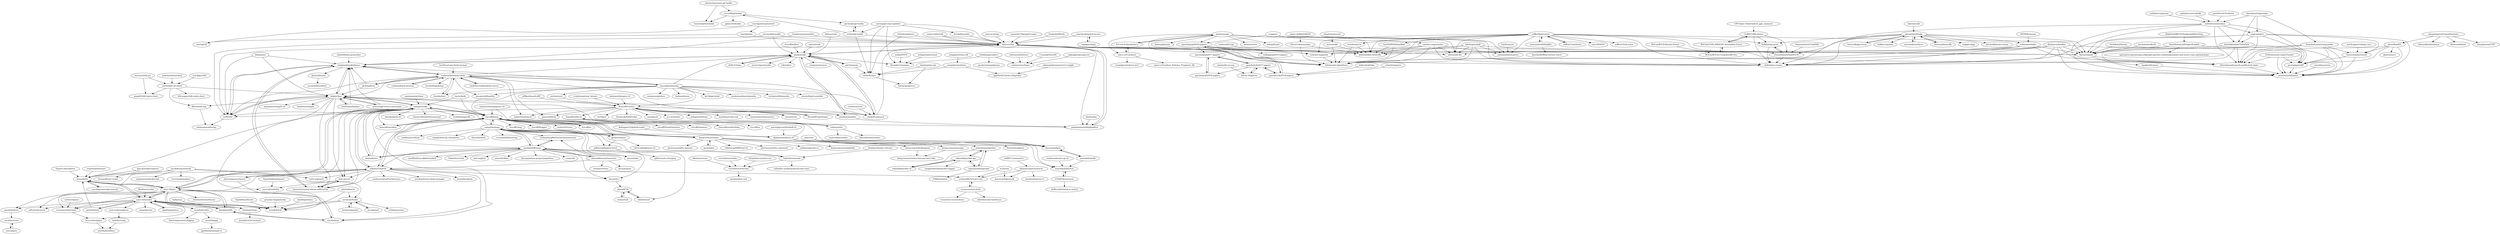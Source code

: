 digraph G {
"aitemr/awesome-git-hooks" -> "rycus86/githooks" ["e"=1]
"aitemr/awesome-git-hooks" -> "Autohook/Autohook" ["e"=1]
"sharkdp/diskus" -> "sstadick/hck" ["e"=1]
"supercrabtree/k" -> "dborzov/lsp" ["e"=1]
"supercrabtree/k" -> "paoloantinori/hhighlighter" ["e"=1]
"isacikgoz/tldr" -> "raylee/tldr-sh-client" ["e"=1]
"wallix/PEPS" -> "StreakyCobra/gws" ["e"=1]
"will8211/unimatrix" -> "akinomyoga/cxxmatrix" ["e"=1]
"uber/aresdb" -> "antonmks/Alenka" ["e"=1]
"lotabout/rargs" -> "JosephLai241/nomad"
"posva/catimg" -> "dborzov/lsp" ["e"=1]
"fcambus/ansiweather" -> "dborzov/lsp" ["e"=1]
"fcambus/ansiweather" -> "sebglazebrook/aliases" ["e"=1]
"ttscoff/nv" -> "ttscoff/doing" ["e"=1]
"earwig/git-repo-updater" -> "ku1ik/bitpocket" ["e"=1]
"earwig/git-repo-updater" -> "tubbo/homer"
"earwig/git-repo-updater" -> "StreakyCobra/gws"
"earwig/git-repo-updater" -> "dborzov/lsp"
"earwig/git-repo-updater" -> "icefox/git-hooks"
"GothenburgBitFactory/timewarrior" -> "jazzband/Watson" ["e"=1]
"samg/timetrap" -> "getmoro/moro"
"samg/timetrap" -> "ttscoff/doing"
"samg/timetrap" -> "jazzband/Watson"
"samg/timetrap" -> "samg/timetrap_formatters"
"samg/timetrap" -> "keepcosmos/terjira"
"samg/timetrap" -> "GothenburgBitFactory/timewarrior" ["e"=1]
"samg/timetrap" -> "larose/utt"
"samg/timetrap" -> "thisredone/rb" ["e"=1]
"samg/timetrap" -> "simeg/eureka"
"samg/timetrap" -> "djadmin/medium-cli"
"samg/timetrap" -> "overshard/timestrap" ["e"=1]
"samg/timetrap" -> "trailblazer/reform" ["e"=1]
"samg/timetrap" -> "jarun/buku" ["e"=1]
"samg/timetrap" -> "adeel/timed"
"samg/timetrap" -> "gillstrom/battery-level"
"basherpm/basher" -> "kdabir/has" ["e"=1]
"basherpm/basher" -> "sebglazebrook/aliases" ["e"=1]
"jacobdeichert/mask" -> "brocode/fw"
"jacobdeichert/mask" -> "sagiegurari/duckscript" ["e"=1]
"jacobdeichert/mask" -> "tversteeg/emplace"
"jacobdeichert/mask" -> "ouch-org/ouch" ["e"=1]
"jacobdeichert/mask" -> "ezrosent/frawk"
"jacobdeichert/mask" -> "pier-cli/pier"
"kdabir/has" -> "xtyrrell/undollar"
"kdabir/has" -> "sebglazebrook/aliases"
"kdabir/has" -> "LuRsT/hr"
"kdabir/has" -> "shyiko/commacd"
"kdabir/has" -> "dim-an/cod"
"kdabir/has" -> "mrjohannchang/fz.sh" ["e"=1]
"kdabir/has" -> "tanrax/terminal-AdvancedNewFile"
"kdabir/has" -> "simeg/eureka"
"kdabir/has" -> "paoloantinori/hhighlighter"
"kdabir/has" -> "basherpm/basher" ["e"=1]
"kdabir/has" -> "Miserlou/Loop"
"kdabir/has" -> "unixorn/git-extra-commands" ["e"=1]
"kdabir/has" -> "benlinton/slugify" ["e"=1]
"benhoyt/goawk" -> "ezrosent/frawk" ["e"=1]
"oppiliappan/eva" -> "yaa110/nomino" ["e"=1]
"ecumene/rust-sloth" -> "cowboy8625/rusty-rain"
"ecumene/rust-sloth" -> "athre0z/color-backtrace" ["e"=1]
"ecumene/rust-sloth" -> "crossterm-rs/crossterm" ["e"=1]
"ardagnir/pterosaur" -> "StreakyCobra/gws" ["e"=1]
"curusarn/resh" -> "shyiko/commacd" ["e"=1]
"twolfson/sexy-bash-prompt" -> "rcaloras/bashhub-client" ["e"=1]
"heterodb/pg-strom" -> "antonmks/Alenka" ["e"=1]
"emre/storm" -> "Russell91/sshrc" ["e"=1]
"ezrosent/frawk" -> "ms-jpq/sad" ["e"=1]
"ezrosent/frawk" -> "sstadick/hck"
"ezrosent/frawk" -> "benhoyt/goawk" ["e"=1]
"ezrosent/frawk" -> "vrtbl/passerine" ["e"=1]
"ezrosent/frawk" -> "lotabout/rargs"
"dvorka/hstr" -> "rcaloras/bashhub-client" ["e"=1]
"paoloantinori/hhighlighter" -> "dborzov/lsp"
"discus-lang/iron" -> "gasche/icfp2017-papers"
"gasche/popl2018-papers" -> "gasche/popl2017-papers"
"rycus86/githooks" -> "gabyx/Githooks"
"rycus86/githooks" -> "Autohook/Autohook"
"rycus86/githooks" -> "git-hooks/git-hooks"
"buildinspace/peru" -> "StreakyCobra/gws"
"buildinspace/peru" -> "jacebrowning/gitman"
"buildinspace/peru" -> "todoesverso/logss"
"riobard/bash-powerline" -> "sebglazebrook/aliases" ["e"=1]
"simeg/eureka" -> "pier-cli/pier"
"simeg/eureka" -> "nikolassv/bartib"
"simeg/eureka" -> "ttscoff/doing"
"simeg/eureka" -> "darrikonn/td-cli"
"simeg/eureka" -> "nivekuil/rip" ["e"=1]
"simeg/eureka" -> "tanrax/terminal-AdvancedNewFile"
"simeg/eureka" -> "brocode/fw"
"simeg/eureka" -> "dnote/dnote" ["e"=1]
"simeg/eureka" -> "kdabir/has"
"simeg/eureka" -> "IonicaBizau/idea"
"simeg/eureka" -> "AmmarAbouZor/tui-journal" ["e"=1]
"simeg/eureka" -> "vishaltelangre/ff"
"simeg/eureka" -> "theryangeary/choose" ["e"=1]
"simeg/eureka" -> "dim-an/cod"
"simeg/eureka" -> "LuRsT/hr"
"Ed-von-Schleck/shoco" -> "antirez/smaz"
"Ed-von-Schleck/shoco" -> "siara-cc/Unishox2"
"sapegin/shipit" -> "marshyski/quick-secure"
"tarka/xcp" -> "sstadick/hck" ["e"=1]
"tarka/xcp" -> "lotabout/rargs" ["e"=1]
"stepchowfun/toast" -> "brocode/fw" ["e"=1]
"brycx/checkpwn" -> "whitfin/bytelines"
"ttscoff/doing" -> "IonicaBizau/idea"
"ttscoff/doing" -> "ttscoff/QuickQuestion" ["e"=1]
"ttscoff/doing" -> "samg/timetrap"
"ttscoff/doing" -> "simeg/eureka"
"ttscoff/doing" -> "ttscoff/cheaters" ["e"=1]
"ttscoff/doing" -> "IonicaBizau/birthday"
"ttscoff/doing" -> "ttscoff/na" ["e"=1]
"ttscoff/doing" -> "getmoro/moro"
"ttscoff/doing" -> "ttscoff/vitag" ["e"=1]
"ttscoff/doing" -> "ttscoff/Slogger" ["e"=1]
"ttscoff/doing" -> "ttscoff/nv" ["e"=1]
"ttscoff/doing" -> "kdabir/has"
"ttscoff/doing" -> "misterGF/echo" ["e"=1]
"ttscoff/doing" -> "keepcosmos/terjira"
"ttscoff/doing" -> "nikolassv/bartib"
"rcaloras/bashhub-client" -> "nicksherron/bashhub-server"
"rcaloras/bashhub-client" -> "rcaloras/bash-preexec" ["e"=1]
"rcaloras/bashhub-client" -> "sebglazebrook/aliases"
"rcaloras/bashhub-client" -> "pindexis/qfc"
"rcaloras/bashhub-client" -> "dvorka/hstr" ["e"=1]
"rcaloras/bashhub-client" -> "kdabir/has"
"rcaloras/bashhub-client" -> "huyng/bashmarks"
"rcaloras/bashhub-client" -> "ok-borg/borg" ["e"=1]
"rcaloras/bashhub-client" -> "shyiko/commacd"
"rcaloras/bashhub-client" -> "jmcantrell/bashful" ["e"=1]
"rcaloras/bashhub-client" -> "LuRsT/hr"
"rcaloras/bashhub-client" -> "pindexis/marker" ["e"=1]
"rcaloras/bashhub-client" -> "levlaz/braindump" ["e"=1]
"rcaloras/bashhub-client" -> "jamesob/desk" ["e"=1]
"rcaloras/bashhub-client" -> "babarot/enhancd" ["e"=1]
"antirez/smaz" -> "Ed-von-Schleck/shoco"
"antirez/smaz" -> "siara-cc/Unishox2"
"antirez/smaz" -> "antirez/otree" ["e"=1]
"antirez/smaz" -> "nathanielherman/sto"
"antirez/smaz" -> "inikep/lizard" ["e"=1]
"antirez/smaz" -> "gasche/popl2016-papers"
"antirez/smaz" -> "fcbr/graph-algorithms"
"antirez/smaz" -> "poulson/dist-butterfly"
"antirez/smaz" -> "ahorn/smt-kit"
"antirez/smaz" -> "clyfish/gcn-scrypt"
"antirez/smaz" -> "helixsqd/jsmaz"
"alvations/pywsd" -> "asoroa/ukb" ["e"=1]
"whitfin/runiq" -> "whitfin/bytelines"
"larose/utt" -> "sharat87/ti"
"TejasQ/add-gitignore" -> "xtyrrell/undollar" ["e"=1]
"evansmurithi/cloak" -> "brycx/checkpwn"
"marshyski/quick-secure" -> "dborzov/lsp"
"marshyski/quick-secure" -> "sapegin/shipit"
"pier-cli/pier" -> "brocode/fw"
"pier-cli/pier" -> "simeg/eureka"
"pier-cli/pier" -> "nikolassv/bartib"
"pier-cli/pier" -> "darakian/ddh"
"pier-cli/pier" -> "nivekuil/rip" ["e"=1]
"pier-cli/pier" -> "yaa110/nomino"
"pier-cli/pier" -> "lotabout/rargs"
"pier-cli/pier" -> "raftario/licensor"
"pier-cli/pier" -> "evansmurithi/cloak"
"pier-cli/pier" -> "cristianoliveira/funzzy"
"pier-cli/pier" -> "brycx/checkpwn"
"pier-cli/pier" -> "guoxbin/dtool"
"bdcht/grandalf" -> "fcbr/graph-algorithms"
"bdcht/grandalf" -> "poulson/dist-butterfly"
"bdcht/grandalf" -> "ahorn/smt-kit"
"bdcht/grandalf" -> "clyfish/gcn-scrypt"
"bdcht/grandalf" -> "nathanielherman/sto"
"bdcht/grandalf" -> "kiyoto/ungod"
"bdcht/grandalf" -> "eslick/cl-langutils"
"fsquillace/kyrat" -> "cdown/sshrc"
"Miserlou/Loop" -> "shannonmoeller/up"
"your-tools/ruplacer" -> "whitfin/runiq" ["e"=1]
"siara-cc/Unishox2" -> "tweedge/unishox2-py3"
"siara-cc/Unishox2" -> "siara-cc/Unishox_Arduino_Progmem_lib"
"siara-cc/Unishox2" -> "Ed-von-Schleck/shoco"
"tanrax/terminal-AdvancedNewFile" -> "dim-an/cod"
"tanrax/terminal-AdvancedNewFile" -> "sebglazebrook/aliases"
"darakian/ddh" -> "yaa110/nomino"
"darakian/ddh" -> "pier-cli/pier"
"darakian/ddh" -> "nivekuil/rip" ["e"=1]
"canonizer/halloc" -> "clyfish/gcn-scrypt"
"canonizer/halloc" -> "fcbr/graph-algorithms"
"canonizer/halloc" -> "poulson/dist-butterfly"
"canonizer/halloc" -> "kiyoto/ungod"
"canonizer/halloc" -> "26medias/advanced-candlestick-chart"
"LuRsT/hr" -> "shannonmoeller/up"
"LuRsT/hr" -> "kdabir/has"
"LuRsT/hr" -> "sebglazebrook/aliases"
"LuRsT/hr" -> "dborzov/lsp"
"links-lang/links" -> "gasche/icfp2016-papers" ["e"=1]
"poornigga/ydiff" -> "cararemixed/hansei"
"troydm/micro" -> "fcbr/graph-algorithms"
"troydm/micro" -> "poulson/dist-butterfly"
"balidani/gcnasm" -> "SunsetQuest/Asm4GCN"
"balidani/gcnasm" -> "clyfish/gcn-scrypt"
"yecall/yeeroot" -> "yeeco/gyee"
"wzrdsappr/trading-core" -> "henrystanley/Quark" ["e"=1]
"yeeco/gyee" -> "yecall/yeeroot"
"Russell91/sshrc" -> "Russell91/pythonpy" ["e"=1]
"Russell91/sshrc" -> "clvv/fasd" ["e"=1]
"Russell91/sshrc" -> "facebook/PathPicker" ["e"=1]
"Russell91/sshrc" -> "moul/assh" ["e"=1]
"Russell91/sshrc" -> "fsquillace/kyrat"
"Russell91/sshrc" -> "babarot/enhancd" ["e"=1]
"Russell91/sshrc" -> "emre/storm" ["e"=1]
"Russell91/sshrc" -> "jamesob/desk" ["e"=1]
"Russell91/sshrc" -> "p-e-w/maybe" ["e"=1]
"Russell91/sshrc" -> "ardagnir/athame" ["e"=1]
"Russell91/sshrc" -> "moul/awesome-ssh" ["e"=1]
"Russell91/sshrc" -> "shyiko/commacd"
"Russell91/sshrc" -> "tmuxinator/tmuxinator" ["e"=1]
"Russell91/sshrc" -> "pindexis/marker" ["e"=1]
"Russell91/sshrc" -> "LuRsT/hr"
"igor-petruk/scriptisto" -> "fornwall/rust-script" ["e"=1]
"igor-petruk/scriptisto" -> "brocode/fw"
"Russell91/pythonpy" -> "Russell91/sshrc" ["e"=1]
"scmbreeze/scm_breeze" -> "Russell91/sshrc" ["e"=1]
"shyiko/commacd" -> "pindexis/qfc"
"shyiko/commacd" -> "dborzov/lsp"
"unixorn/git-extra-commands" -> "kdabir/has" ["e"=1]
"unixorn/git-extra-commands" -> "sebglazebrook/aliases" ["e"=1]
"cowboy8625/rusty-rain" -> "ecumene/rust-sloth"
"ms-jpq/sad" -> "ezrosent/frawk" ["e"=1]
"SoptikHa2/desed" -> "sstadick/hck" ["e"=1]
"lastpass/lastpass-cli" -> "Russell91/sshrc" ["e"=1]
"ku1ik/bitpocket" -> "dborzov/lsp" ["e"=1]
"tubbo/homer" -> "bachya/pinpress"
"micha/resty" -> "Russell91/sshrc" ["e"=1]
"printfn/fend" -> "yaa110/nomino" ["e"=1]
"printfn/fend" -> "brocode/fw" ["e"=1]
"kilianc/rtail" -> "pindexis/qfc" ["e"=1]
"kilianc/rtail" -> "dborzov/lsp" ["e"=1]
"theryangeary/choose" -> "sstadick/hck" ["e"=1]
"vyapp/vy" -> "gasche/popl2016-papers" ["e"=1]
"vyapp/vy" -> "caradoc-org/caradoc" ["e"=1]
"dborzov/lsp" -> "pindexis/qfc"
"dborzov/lsp" -> "paoloantinori/hhighlighter"
"dborzov/lsp" -> "kiyoto/ungod"
"dborzov/lsp" -> "fcbr/graph-algorithms"
"dborzov/lsp" -> "poulson/dist-butterfly"
"dborzov/lsp" -> "26medias/advanced-candlestick-chart"
"dborzov/lsp" -> "ahorn/smt-kit"
"dborzov/lsp" -> "clyfish/gcn-scrypt"
"bevacqua/hget" -> "metadelta/mdlt"
"akinomyoga/cxxmatrix" -> "domsson/fakesteak"
"akinomyoga/cxxmatrix" -> "cowboy8625/rusty-rain"
"akinomyoga/cxxmatrix" -> "pazdera/matrix-vr"
"ocharles/papers" -> "gasche/icfp2016-papers" ["e"=1]
"IonicaBizau/idea" -> "ttscoff/doing"
"richrd/suplemon" -> "dborzov/lsp" ["e"=1]
"richrd/suplemon" -> "tubbo/homer" ["e"=1]
"git-hooks/git-hooks" -> "icefox/git-hooks"
"yaa110/nomino" -> "darakian/ddh"
"yaa110/nomino" -> "oppiliappan/eva" ["e"=1]
"yaa110/nomino" -> "pier-cli/pier"
"yaa110/nomino" -> "lotabout/rargs"
"yaa110/nomino" -> "sstadick/hck"
"yaa110/nomino" -> "guoxbin/dtool"
"yaa110/nomino" -> "sstadick/crabz"
"yaa110/nomino" -> "raftario/licensor"
"yaa110/nomino" -> "brocode/fw"
"yaa110/nomino" -> "evansmurithi/cloak"
"yaa110/nomino" -> "your-tools/ruplacer" ["e"=1]
"yaa110/nomino" -> "ismaelgv/rnr" ["e"=1]
"yaa110/nomino" -> "printfn/fend" ["e"=1]
"fidian/ansi" -> "LuRsT/hr" ["e"=1]
"fidian/ansi" -> "sebglazebrook/aliases" ["e"=1]
"fidian/ansi" -> "kdabir/has" ["e"=1]
"rcaloras/bash-preexec" -> "rcaloras/bashhub-client" ["e"=1]
"achembarpu/pockyt" -> "rakanalh/pocket-api"
"achembarpu/pockyt" -> "tapanpandita/pocket"
"achembarpu/pockyt" -> "rakanalh/pocket-cli"
"sananth12/ImageScraper" -> "dborzov/lsp" ["e"=1]
"Skallwar/suckit" -> "yaa110/nomino" ["e"=1]
"adeel/timed" -> "sharat87/ti"
"dim-an/cod" -> "tanrax/terminal-AdvancedNewFile"
"dim-an/cod" -> "xtyrrell/undollar"
"cdown/sshrc" -> "fsquillace/kyrat"
"cdown/sshrc" -> "danrabinowitz/sshrc"
"cdown/sshrc" -> "taylorskalyo/sshrc"
"EarlGray/c4" -> "nathanielherman/sto" ["e"=1]
"RapidsAtHKUST/SubgraphMatching" -> "HazyResearch/EmptyHeaded" ["e"=1]
"zengabor/zenfonts" -> "jgarber623/aria-collapsible"
"zengabor/zenfonts" -> "tubbo/homer"
"guoxbin/dtool" -> "yecall/yeeroot"
"nicksherron/bashhub-server" -> "rcaloras/bashhub-client"
"eslick/cl-langutils" -> "fcbr/graph-algorithms"
"jazzband/Watson" -> "TailorDev/crick"
"jazzband/Watson" -> "GothenburgBitFactory/timewarrior" ["e"=1]
"jazzband/Watson" -> "dominikbraun/timetrace"
"jazzband/Watson" -> "samg/timetrap"
"jazzband/Watson" -> "TailorDev/monod"
"jazzband/Watson" -> "larose/utt"
"jazzband/Watson" -> "jarun/buku" ["e"=1]
"jazzband/Watson" -> "jrnl-org/jrnl" ["e"=1]
"jazzband/Watson" -> "pimutils/khal" ["e"=1]
"jazzband/Watson" -> "ttscoff/doing"
"jazzband/Watson" -> "nikolassv/bartib"
"jazzband/Watson" -> "dnote/dnote" ["e"=1]
"jazzband/Watson" -> "the-paperless-project/paperless" ["e"=1]
"jazzband/Watson" -> "xwmx/nb" ["e"=1]
"jazzband/Watson" -> "smallhadroncollider/taskell" ["e"=1]
"rauchg/wifi-password" -> "rauchg/spot" ["e"=1]
"rauchg/wifi-password" -> "rauchg/clif" ["e"=1]
"antonmks/Alenka" -> "canonizer/halloc"
"antonmks/Alenka" -> "bakks/virginian"
"antonmks/Alenka" -> "antonmks/nvParse" ["e"=1]
"antonmks/Alenka" -> "heavyai/heavydb" ["e"=1]
"antonmks/Alenka" -> "heterodb/pg-strom" ["e"=1]
"antonmks/Alenka" -> "SunsetQuest/Asm4GCN"
"antonmks/Alenka" -> "cudpp/cudpp" ["e"=1]
"antonmks/Alenka" -> "clyfish/gcn-scrypt"
"antonmks/Alenka" -> "heterodb/nvme-strom" ["e"=1]
"antonmks/Alenka" -> "kiyoto/ungod"
"antonmks/Alenka" -> "balidani/gcnasm"
"alexhallam/tv" -> "sstadick/hck" ["e"=1]
"alexhallam/tv" -> "ezrosent/frawk" ["e"=1]
"andsens/homeshick" -> "raylee/tldr-sh-client" ["e"=1]
"pindexis/qfc" -> "dborzov/lsp"
"pindexis/qfc" -> "shyiko/commacd"
"pindexis/qfc" -> "pindexis/marker" ["e"=1]
"pindexis/qfc" -> "stargrave/syncer"
"pindexis/qfc" -> "sebglazebrook/aliases"
"pindexis/qfc" -> "StreakyCobra/gws"
"pindexis/qfc" -> "dellis23/ispy" ["e"=1]
"pindexis/qfc" -> "javier-lopez/tundle"
"pindexis/qfc" -> "qw3rtman/p" ["e"=1]
"pindexis/qfc" -> "vifon/deer" ["e"=1]
"antonmks/nvParse" -> "antonmks/Alenka" ["e"=1]
"NVIDIA/cnmem" -> "canonizer/halloc" ["e"=1]
"sstadick/crabz" -> "sstadick/gzp"
"sstadick/crabz" -> "fulcrumgenomics/fqgrep"
"go-jira/jira" -> "keepcosmos/terjira" ["e"=1]
"danfang/me-api" -> "bachya/pinpress" ["e"=1]
"danfang/me-api" -> "tubbo/homer" ["e"=1]
"pindexis/marker" -> "pindexis/qfc" ["e"=1]
"pindexis/marker" -> "paoloantinori/hhighlighter" ["e"=1]
"qw3rtman/p" -> "pindexis/qfc" ["e"=1]
"qw3rtman/p" -> "tubbo/homer" ["e"=1]
"mrowa44/emojify" -> "pindexis/qfc" ["e"=1]
"mrowa44/emojify" -> "LuRsT/hr" ["e"=1]
"mrowa44/emojify" -> "dborzov/lsp" ["e"=1]
"sindresorhus/pageres-cli" -> "bevacqua/hget" ["e"=1]
"sindresorhus/pageres-cli" -> "ttscoff/doing" ["e"=1]
"nikolassv/bartib" -> "pier-cli/pier"
"nikolassv/bartib" -> "simeg/eureka"
"nikolassv/bartib" -> "ouch-org/ouch" ["e"=1]
"nikolassv/bartib" -> "nivekuil/rip" ["e"=1]
"nikolassv/bartib" -> "unobserved-io/Furtherance" ["e"=1]
"nikolassv/bartib" -> "brocode/fw"
"nikolassv/bartib" -> "larose/utt"
"nikolassv/bartib" -> "evansmurithi/cloak"
"nikolassv/bartib" -> "theryangeary/choose" ["e"=1]
"nikolassv/bartib" -> "cowboy8625/rusty-rain"
"nikolassv/bartib" -> "dim-an/cod"
"nikolassv/bartib" -> "tanrax/terminal-AdvancedNewFile"
"nikolassv/bartib" -> "aryakaul/rusty-krab-manager" ["e"=1]
"nikolassv/bartib" -> "konradsz/igrep" ["e"=1]
"nikolassv/bartib" -> "ttscoff/doing"
"SunsetQuest/Asm4GCN" -> "balidani/gcnasm"
"SunsetQuest/Asm4GCN" -> "clyfish/gcn-scrypt"
"gillstrom/battery-level" -> "gillstrom/is-charging"
"dominikbraun/timetrace" -> "jazzband/Watson"
"dominikbraun/timetrace" -> "GothenburgBitFactory/timewarrior" ["e"=1]
"dominikbraun/timetrace" -> "verless/verless" ["e"=1]
"dominikbraun/timetrace" -> "nikolassv/bartib"
"dominikbraun/timetrace" -> "mrusme/zeit" ["e"=1]
"sstadick/hck" -> "yaa110/nomino"
"rauchg/spot" -> "rauchg/clif"
"rauchg/spot" -> "dborzov/lsp"
"boundedvariation/quantfin" -> "26medias/advanced-candlestick-chart"
"boundedvariation/quantfin" -> "poornigga/ydiff"
"boundedvariation/quantfin" -> "henrystanley/Quark"
"boundedvariation/quantfin" -> "kiyoto/ungod"
"boundedvariation/quantfin" -> "cararemixed/hansei"
"kevinlawler/kerf1" -> "kiyoto/ungod" ["e"=1]
"SunsetQuest/CudaPAD" -> "SunsetQuest/Asm4GCN"
"keepcosmos/ununiga" -> "keepcosmos/twitter-korean-text-ruby"
"nemesit/SwiftBubble" -> "soffes/Motivation"
"nemesit/SwiftBubble" -> "dessibelle/Blue-Screen-Saver" ["e"=1]
"kiyoto/ungod" -> "26medias/advanced-candlestick-chart"
"kiyoto/ungod" -> "cararemixed/hansei"
"karthikbadam/TimeFork" -> "cararemixed/hansei"
"karthikbadam/TimeFork" -> "26medias/advanced-candlestick-chart"
"karthikbadam/TimeFork" -> "kiyoto/ungod"
"karthikbadam/TimeFork" -> "clyfish/gcn-scrypt"
"sstadick/gzp" -> "jguhlin/minimap2-rs" ["e"=1]
"26medias/advanced-candlestick-chart" -> "cararemixed/hansei"
"sebglazebrook/aliases" -> "tanrax/terminal-AdvancedNewFile"
"sebglazebrook/aliases" -> "kdabir/has"
"sebglazebrook/aliases" -> "LuRsT/hr"
"sebglazebrook/aliases" -> "pindexis/qfc"
"sebglazebrook/aliases" -> "rcaloras/bashhub-client"
"sebglazebrook/aliases" -> "Jintin/aliasme"
"mptre/yank" -> "pindexis/qfc" ["e"=1]
"poetaman/arttime" -> "simeg/eureka" ["e"=1]
"ttscoff/mdless" -> "pindexis/qfc" ["e"=1]
"pomsky-lang/pomsky" -> "sstadick/hck" ["e"=1]
"theZiz/aha" -> "paoloantinori/hhighlighter" ["e"=1]
"tmrts/boilr" -> "simeg/eureka" ["e"=1]
"tmrts/boilr" -> "ttscoff/doing" ["e"=1]
"raylee/tldr-sh-client" -> "pepa65/tldr-bash-client"
"raylee/tldr-sh-client" -> "kdabir/has"
"raylee/tldr-sh-client" -> "Miserlou/Loop"
"raylee/tldr-sh-client" -> "tldr-pages/tldr-node-client" ["e"=1]
"leostera/tldr.jsx" -> "raylee/tldr-sh-client" ["e"=1]
"leostera/tldr.jsx" -> "pepa65/tldr-bash-client" ["e"=1]
"rmind/masstree" -> "cararemixed/hansei" ["e"=1]
"dellis23/ispy" -> "pindexis/qfc" ["e"=1]
"soffes/Motivation" -> "soffes/Countdown" ["e"=1]
"soffes/Motivation" -> "nemesit/SwiftBubble"
"soffes/Motivation" -> "fcbr/graph-algorithms"
"soffes/Motivation" -> "poulson/dist-butterfly"
"soffes/Motivation" -> "ahorn/smt-kit"
"soffes/Motivation" -> "clyfish/gcn-scrypt"
"soffes/Motivation" -> "nathanielherman/sto"
"soffes/Motivation" -> "kiyoto/ungod"
"soffes/Motivation" -> "eslick/cl-langutils"
"soffes/Motivation" -> "balidani/gcnasm"
"soffes/Motivation" -> "osa1/MANTI"
"soffes/Motivation" -> "soffes/Clock.saver" ["e"=1]
"soffes/Motivation" -> "troydm/micro"
"soffes/Motivation" -> "SunsetQuest/Asm4GCN"
"soffes/Motivation" -> "0xd34df00d/IAmMad"
"st3w/neo" -> "domsson/fakesteak" ["e"=1]
"st3w/neo" -> "cowboy8625/rusty-rain" ["e"=1]
"asoroa/ukb" -> "fcbr/graph-algorithms"
"asoroa/ukb" -> "poulson/dist-butterfly"
"zengabor/zenscroll" -> "zengabor/zenfonts" ["e"=1]
"0xd34df00d/IAmMad" -> "fcbr/graph-algorithms"
"0xd34df00d/IAmMad" -> "poulson/dist-butterfly"
"gasche/popl2016-papers" -> "yallop/popl2015-papers"
"gasche/popl2016-papers" -> "gasche/icfp2016-papers"
"gasche/popl2016-papers" -> "gasche/popl2017-papers"
"gasche/popl2016-papers" -> "eslick/cl-langutils"
"gasche/popl2016-papers" -> "fcbr/graph-algorithms"
"gasche/popl2016-papers" -> "poulson/dist-butterfly"
"Jintin/aliasme" -> "oscardelben/sheet"
"HazyResearch/EmptyHeaded" -> "queryproc/optimizing-subgraph-queries-combining-binary-and-worst-case-optimal-joins" ["e"=1]
"HazyResearch/EmptyHeaded" -> "mpoke/allconcur"
"HazyResearch/EmptyHeaded" -> "kiyoto/ungod"
"HazyResearch/EmptyHeaded" -> "cararemixed/hansei"
"sindresorhus/is-up-cli" -> "mayankchd/movie" ["e"=1]
"iCHAIT/moviemon" -> "dufferzafar/what-to-watch"
"iCHAIT/moviemon" -> "mayankchd/movie"
"CLRX/CLRX-mirror" -> "SunsetQuest/Asm4GCN"
"CLRX/CLRX-mirror" -> "balidani/gcnasm"
"CLRX/CLRX-mirror" -> "clyfish/gcn-scrypt"
"CLRX/CLRX-mirror" -> "ROCm/LLVM-AMDGPU-Assembler-Extra"
"henrystanley/Quark" -> "cararemixed/hansei"
"henrystanley/Quark" -> "poornigga/ydiff"
"victorb/trymodule" -> "victorb/autochecker" ["e"=1]
"zquestz/s" -> "bevacqua/hget" ["e"=1]
"zquestz/s" -> "mayankchd/movie" ["e"=1]
"caradoc-org/caradoc" -> "eslick/cl-langutils"
"caradoc-org/caradoc" -> "fcbr/graph-algorithms"
"caradoc-org/caradoc" -> "poulson/dist-butterfly"
"caradoc-org/caradoc" -> "ahorn/smt-kit"
"caradoc-org/caradoc" -> "clyfish/gcn-scrypt"
"caradoc-org/caradoc" -> "nathanielherman/sto"
"soffes/Countdown" -> "soffes/Motivation" ["e"=1]
"DylanPiercey/auto-sni" -> "victorb/autochecker" ["e"=1]
"TailorDev/monod" -> "tailordev-academy/javascript-react"
"TailorDev/monod" -> "jazzband/Watson"
"TailorDev/monod" -> "victorb/autochecker"
"victorb/autochecker" -> "peralmq/bot-wat"
"danhper/atomic-chrome" -> "TailorDev/monod" ["e"=1]
"dleitee/strman" -> "victorb/autochecker" ["e"=1]
"djadmin/medium-cli" -> "Kristories/phunt"
"djadmin/medium-cli" -> "achembarpu/pockyt"
"djadmin/medium-cli" -> "bevacqua/hget"
"djadmin/medium-cli" -> "mayankchd/movie"
"djadmin/medium-cli" -> "ttscoff/doing"
"ROCm/ROCK-Kernel-Driver" -> "ROCm/ROCm-ComputeABI-Doc" ["e"=1]
"edenspiekermann/a11y-toggle" -> "jgarber623/aria-collapsible" ["e"=1]
"freshshell/fresh" -> "dborzov/lsp" ["e"=1]
"teletrace/teletrace" -> "todoesverso/logss" ["e"=1]
"ROCm/ROCm-ComputeABI-Doc" -> "ROCm/LLVM-AMDGPU-Assembler-Extra"
"OliverColeman/ahni" -> "fcbr/graph-algorithms"
"OliverColeman/ahni" -> "poulson/dist-butterfly"
"peter-ch/MultiNEAT" -> "OliverColeman/ahni" ["e"=1]
"ROCm/LLVM-AMDGPU-Assembler-Extra" -> "ROCm/ROCm-ComputeABI-Doc"
"ROCm/LLVM-AMDGPU-Assembler-Extra" -> "CLRX/CLRX-mirror"
"alexprengere/FormalSystems" -> "khinsen/leibniz"
"alexprengere/FormalSystems" -> "tjitze/RankPL"
"alexprengere/FormalSystems" -> "Quuxplusone/TNT"
"alexprengere/FormalSystems" -> "AthenaModel/athena"
"Cvaniak/NoteSH" -> "todoesverso/logss" ["e"=1]
"rakanalh/pocket-cli" -> "rakanalh/pocket-api"
"sharat87/ti" -> "richmeta/ti"
"sharat87/ti" -> "adeel/timed"
"richmeta/ti" -> "sharat87/ti"
"rakanalh/pocket-api" -> "rakanalh/pocket-cli"
"rakanalh/pocket-api" -> "tapanpandita/pocket"
"rakanalh/pocket-api" -> "sanghviharshit/pocket-tagger"
"rakanalh/pocket-api" -> "achembarpu/pockyt"
"tapanpandita/pocket" -> "rakanalh/pocket-api"
"tapanpandita/pocket" -> "achembarpu/pockyt"
"tapanpandita/pocket" -> "Fillll/pockebot"
"mayankchd/movie" -> "iCHAIT/moviemon"
"debugger22/github-audio" -> "djadmin/medium-cli" ["e"=1]
"manrajgrover/football-cli" -> "djadmin/medium-cli" ["e"=1]
"anfederico/stocktalk" -> "anfederico/stockeye" ["e"=1]
"nivekuil/rip" -> "pier-cli/pier" ["e"=1]
"nivekuil/rip" -> "darakian/ddh" ["e"=1]
"ok-borg/borg" -> "sebglazebrook/aliases" ["e"=1]
"ok-borg/borg" -> "kdabir/has" ["e"=1]
"ok-borg/borg" -> "rcaloras/bashhub-client" ["e"=1]
"Ameobea/tickgrinder" -> "karthikbadam/TimeFork" ["e"=1]
"Ameobea/tickgrinder" -> "boundedvariation/quantfin" ["e"=1]
"Ameobea/tickgrinder" -> "anfederico/stockeye" ["e"=1]
"Ameobea/tickgrinder" -> "Logicmn/pyx" ["e"=1]
"dholm/voidwalker" -> "kiyoto/ungod"
"dholm/voidwalker" -> "26medias/advanced-candlestick-chart"
"dholm/voidwalker" -> "clyfish/gcn-scrypt"
"dholm/voidwalker" -> "cararemixed/hansei"
"dholm/voidwalker" -> "fcbr/graph-algorithms"
"dholm/voidwalker" -> "poulson/dist-butterfly"
"dholm/voidwalker" -> "ahorn/smt-kit"
"dholm/voidwalker" -> "poornigga/ydiff"
"icefox/git-hooks" -> "git-hooks/git-hooks"
"icefox/git-hooks" -> "rycus86/githooks"
"icefox/git-hooks" -> "dborzov/lsp"
"icefox/git-hooks" -> "tubbo/homer"
"saschagrunert/git-journal" -> "brocode/fw" ["e"=1]
"gasche/icfp2016-papers" -> "gasche/popl2016-papers"
"gasche/icfp2016-papers" -> "gasche/icfp2017-papers"
"jasti/Stock-Predictor" -> "anfederico/stockeye" ["e"=1]
"mpoke/allconcur" -> "cararemixed/hansei"
"keepcosmos/budongsan" -> "keepcosmos/twitter-korean-text-ruby"
"huyng/bashmarks" -> "jocelynmallon/zshmarks"
"huyng/bashmarks" -> "rcaloras/bashhub-client"
"huyng/bashmarks" -> "shyiko/commacd"
"huyng/bashmarks" -> "jmcantrell/bashful" ["e"=1]
"huyng/bashmarks" -> "pindexis/qfc"
"huyng/bashmarks" -> "sebglazebrook/aliases"
"huyng/bashmarks" -> "techwizrd/fishmarks" ["e"=1]
"huyng/bashmarks" -> "dvorka/hstr" ["e"=1]
"huyng/bashmarks" -> "mrzool/bash-sensible" ["e"=1]
"huyng/bashmarks" -> "Russell91/sshrc"
"huyng/bashmarks" -> "nesquena/gitdocs" ["e"=1]
"huyng/bashmarks" -> "holman/boom" ["e"=1]
"huyng/bashmarks" -> "ttscoff/doing"
"huyng/bashmarks" -> "ku1ik/git-dude" ["e"=1]
"huyng/bashmarks" -> "micha/resty" ["e"=1]
"keepcosmos/terjira" -> "go-jira/jira" ["e"=1]
"keepcosmos/terjira" -> "samg/timetrap"
"keepcosmos/terjira" -> "ttscoff/doing"
"keepcosmos/terjira" -> "rtfpessoa/diff2html-cli" ["e"=1]
"keepcosmos/terjira" -> "piotrmurach/tty-command" ["e"=1]
"keepcosmos/terjira" -> "mikepea/go-jira-ui" ["e"=1]
"keepcosmos/terjira" -> "keepcosmos/readability"
"keepcosmos/terjira" -> "piotrmurach/tty-spinner" ["e"=1]
"keepcosmos/terjira" -> "keepcosmos/budongsan"
"keepcosmos/terjira" -> "keepcosmos/ununiga"
"anfederico/stockeye" -> "karthikbadam/TimeFork"
"anfederico/stockeye" -> "kiyoto/ungod"
"anfederico/stockeye" -> "cararemixed/hansei"
"anfederico/stockeye" -> "Logicmn/pyx"
"anfederico/stockeye" -> "26medias/advanced-candlestick-chart"
"anfederico/stockeye" -> "clyfish/gcn-scrypt"
"anfederico/stockeye" -> "poornigga/ydiff"
"zaghaghi/openapi-tui" -> "todoesverso/logss" ["e"=1]
"gasche/popl2017-papers" -> "gasche/popl2018-papers"
"gasche/popl2017-papers" -> "gasche/icfp2017-papers"
"Drahflow/Elymas" -> "kiyoto/ungod" ["e"=1]
"vseloved/cl-nlp" -> "eslick/cl-langutils" ["e"=1]
"tjitze/RankPL" -> "cararemixed/hansei"
"tjitze/RankPL" -> "26medias/advanced-candlestick-chart"
"tjitze/RankPL" -> "zkat/conserv"
"tjitze/RankPL" -> "poornigga/ydiff"
"tjitze/RankPL" -> "henrystanley/Quark"
"Logicmn/pyx" -> "kiyoto/ungod"
"Logicmn/pyx" -> "cararemixed/hansei"
"Logicmn/pyx" -> "karthikbadam/TimeFork"
"Logicmn/pyx" -> "26medias/advanced-candlestick-chart"
"Logicmn/pyx" -> "clyfish/gcn-scrypt"
"Logicmn/pyx" -> "poornigga/ydiff"
"Logicmn/pyx" -> "henrystanley/Quark"
"jeffkaufman/icdiff" -> "Russell91/sshrc" ["e"=1]
"cortex/ripasso" -> "evansmurithi/cloak" ["e"=1]
"dnote/dnote" -> "simeg/eureka" ["e"=1]
"dnote/dnote" -> "ttscoff/doing" ["e"=1]
"dnote/dnote" -> "jazzband/Watson" ["e"=1]
"brocode/fw" -> "pier-cli/pier"
"brocode/fw" -> "saschagrunert/git-journal" ["e"=1]
"brocode/fw" -> "yaa110/nomino"
"antalsz/hs-to-coq" -> "discus-lang/iron" ["e"=1]
"getmoro/moro" -> "samg/timetrap"
"getmoro/moro" -> "kevva/brightness-cli" ["e"=1]
"getmoro/moro" -> "ttscoff/doing"
"getmoro/moro" -> "gillstrom/battery-level"
"metadelta/mdlt" -> "bevacqua/hget"
"metadelta/mdlt" -> "mayankchd/movie"
"GPUOpen-Tools/radeon_gpu_analyzer" -> "CLRX/CLRX-mirror" ["e"=1]
"heavyai/heavydb" -> "antonmks/Alenka" ["e"=1]
"anfederico/gemini" -> "anfederico/stockeye" ["e"=1]
"SuperCuber/dotter" -> "brocode/fw" ["e"=1]
"EthVentures/CryptoTracker" -> "cararemixed/hansei" ["e"=1]
"EthVentures/CryptoTracker" -> "26medias/advanced-candlestick-chart" ["e"=1]
"EthVentures/CryptoTracker" -> "poornigga/ydiff" ["e"=1]
"gasche/icfp2017-papers" -> "gasche/popl2017-papers"
"gasche/icfp2017-papers" -> "discus-lang/iron"
"gasche/icfp2017-papers" -> "gasche/popl2018-papers"
"gasche/icfp2017-papers" -> "gasche/icfp2016-papers"
"aitemr/awesome-git-hooks" ["l"="25.99,-26.052", "c"=32]
"rycus86/githooks" ["l"="-15.994,-8.569"]
"Autohook/Autohook" ["l"="-15.986,-8.613"]
"sharkdp/diskus" ["l"="-13.15,-6.739", "c"=86]
"sstadick/hck" ["l"="-16.455,-8.399"]
"supercrabtree/k" ["l"="-15.822,-7.502", "c"=713]
"dborzov/lsp" ["l"="-15.962,-8.345"]
"paoloantinori/hhighlighter" ["l"="-16.032,-8.318"]
"isacikgoz/tldr" ["l"="-13.699,-6.37", "c"=86]
"raylee/tldr-sh-client" ["l"="-16.238,-8.408"]
"wallix/PEPS" ["l"="-51.706,7.414", "c"=682]
"StreakyCobra/gws" ["l"="-15.98,-8.43"]
"will8211/unimatrix" ["l"="-14.321,-3.739", "c"=71]
"akinomyoga/cxxmatrix" ["l"="-16.558,-8.164"]
"uber/aresdb" ["l"="1.962,13.497", "c"=376]
"antonmks/Alenka" ["l"="-15.808,-8.27"]
"lotabout/rargs" ["l"="-16.463,-8.363"]
"JosephLai241/nomad" ["l"="-16.5,-8.366"]
"posva/catimg" ["l"="-13.113,-6.557", "c"=86]
"fcambus/ansiweather" ["l"="-14.087,-3.292", "c"=71]
"sebglazebrook/aliases" ["l"="-16.149,-8.313"]
"ttscoff/nv" ["l"="42.69,-21.569", "c"=167]
"ttscoff/doing" ["l"="-16.295,-8.207"]
"earwig/git-repo-updater" ["l"="-15.954,-8.454"]
"ku1ik/bitpocket" ["l"="2.537,-35.554", "c"=171]
"tubbo/homer" ["l"="-15.945,-8.524"]
"icefox/git-hooks" ["l"="-15.977,-8.492"]
"GothenburgBitFactory/timewarrior" ["l"="-14.87,-10.303", "c"=34]
"jazzband/Watson" ["l"="-16.254,-8.137"]
"samg/timetrap" ["l"="-16.316,-8.148"]
"getmoro/moro" ["l"="-16.326,-8.178"]
"samg/timetrap_formatters" ["l"="-16.327,-8.115"]
"keepcosmos/terjira" ["l"="-16.361,-8.169"]
"larose/utt" ["l"="-16.288,-8.158"]
"thisredone/rb" ["l"="4.269,-37.561", "c"=1]
"simeg/eureka" ["l"="-16.285,-8.273"]
"djadmin/medium-cli" ["l"="-16.364,-8.053"]
"overshard/timestrap" ["l"="-1.345,-26.994", "c"=814]
"trailblazer/reform" ["l"="4.518,-37.42", "c"=1]
"jarun/buku" ["l"="-14.121,-3.31", "c"=71]
"adeel/timed" ["l"="-16.307,-8.101"]
"gillstrom/battery-level" ["l"="-16.354,-8.126"]
"basherpm/basher" ["l"="-14.199,-6.189", "c"=86]
"kdabir/has" ["l"="-16.194,-8.313"]
"jacobdeichert/mask" ["l"="-16.476,-8.329"]
"brocode/fw" ["l"="-16.38,-8.331"]
"sagiegurari/duckscript" ["l"="-9.489,-6.375", "c"=5]
"tversteeg/emplace" ["l"="-16.536,-8.314"]
"ouch-org/ouch" ["l"="-13.137,-6.858", "c"=86]
"ezrosent/frawk" ["l"="-16.5,-8.402"]
"pier-cli/pier" ["l"="-16.387,-8.306"]
"xtyrrell/undollar" ["l"="-16.238,-8.328"]
"LuRsT/hr" ["l"="-16.161,-8.338"]
"shyiko/commacd" ["l"="-16.089,-8.346"]
"dim-an/cod" ["l"="-16.256,-8.3"]
"mrjohannchang/fz.sh" ["l"="-15.839,-7.411", "c"=713]
"tanrax/terminal-AdvancedNewFile" ["l"="-16.225,-8.29"]
"Miserlou/Loop" ["l"="-16.227,-8.371"]
"unixorn/git-extra-commands" ["l"="-15.833,-7.542", "c"=713]
"benlinton/slugify" ["l"="45.862,20.145", "c"=20]
"benhoyt/goawk" ["l"="4.234,-8.401", "c"=0]
"oppiliappan/eva" ["l"="-12.933,-6.837", "c"=86]
"yaa110/nomino" ["l"="-16.429,-8.342"]
"ecumene/rust-sloth" ["l"="-16.506,-8.172"]
"cowboy8625/rusty-rain" ["l"="-16.47,-8.192"]
"athre0z/color-backtrace" ["l"="-9.873,-6.231", "c"=5]
"crossterm-rs/crossterm" ["l"="-9.797,-6.061", "c"=5]
"ardagnir/pterosaur" ["l"="22.624,-26.467", "c"=28]
"curusarn/resh" ["l"="-14.785,-1.486", "c"=152]
"twolfson/sexy-bash-prompt" ["l"="-14.322,-6.694", "c"=86]
"rcaloras/bashhub-client" ["l"="-16.113,-8.303"]
"heterodb/pg-strom" ["l"="2.952,13.541", "c"=257]
"emre/storm" ["l"="-14.839,-11.838", "c"=1047]
"Russell91/sshrc" ["l"="-16.133,-8.422"]
"ms-jpq/sad" ["l"="-13.224,-6.77", "c"=86]
"vrtbl/passerine" ["l"="-22.58,-21.739", "c"=474]
"dvorka/hstr" ["l"="-13.933,-6.791", "c"=86]
"discus-lang/iron" ["l"="-15.696,-8.461"]
"gasche/icfp2017-papers" ["l"="-15.725,-8.447"]
"gasche/popl2018-papers" ["l"="-15.736,-8.471"]
"gasche/popl2017-papers" ["l"="-15.75,-8.449"]
"gabyx/Githooks" ["l"="-16.018,-8.603"]
"git-hooks/git-hooks" ["l"="-15.993,-8.531"]
"buildinspace/peru" ["l"="-15.898,-8.502"]
"jacebrowning/gitman" ["l"="-15.872,-8.547"]
"todoesverso/logss" ["l"="-15.855,-8.516"]
"riobard/bash-powerline" ["l"="-14.318,-6.788", "c"=86]
"nikolassv/bartib" ["l"="-16.322,-8.249"]
"darrikonn/td-cli" ["l"="-16.252,-8.259"]
"nivekuil/rip" ["l"="-13.161,-6.867", "c"=86]
"dnote/dnote" ["l"="-13.384,-6.449", "c"=86]
"IonicaBizau/idea" ["l"="-16.282,-8.235"]
"AmmarAbouZor/tui-journal" ["l"="-12.864,-6.977", "c"=86]
"vishaltelangre/ff" ["l"="-16.227,-8.238"]
"theryangeary/choose" ["l"="-13.19,-6.83", "c"=86]
"Ed-von-Schleck/shoco" ["l"="-15.738,-8.356"]
"antirez/smaz" ["l"="-15.786,-8.356"]
"siara-cc/Unishox2" ["l"="-15.712,-8.357"]
"sapegin/shipit" ["l"="-15.909,-8.414"]
"marshyski/quick-secure" ["l"="-15.932,-8.385"]
"tarka/xcp" ["l"="-13.091,-6.83", "c"=86]
"stepchowfun/toast" ["l"="-9.906,-6.709", "c"=5]
"brycx/checkpwn" ["l"="-16.354,-8.359"]
"whitfin/bytelines" ["l"="-16.346,-8.421"]
"ttscoff/QuickQuestion" ["l"="26.006,-23.27", "c"=63]
"ttscoff/cheaters" ["l"="25.946,-23.2", "c"=63]
"IonicaBizau/birthday" ["l"="-16.336,-8.216"]
"ttscoff/na" ["l"="25.999,-23.226", "c"=63]
"ttscoff/vitag" ["l"="26.023,-23.285", "c"=63]
"ttscoff/Slogger" ["l"="25.941,-23.367", "c"=63]
"misterGF/echo" ["l"="45.772,19.995", "c"=20]
"nicksherron/bashhub-server" ["l"="-16.096,-8.263"]
"rcaloras/bash-preexec" ["l"="-14.096,-6.615", "c"=86]
"pindexis/qfc" ["l"="-16.056,-8.349"]
"huyng/bashmarks" ["l"="-16.13,-8.338"]
"ok-borg/borg" ["l"="4.048,-8.037", "c"=0]
"jmcantrell/bashful" ["l"="-14.257,-6.296", "c"=86]
"pindexis/marker" ["l"="45.603,20.273", "c"=20]
"levlaz/braindump" ["l"="22.947,-26.405", "c"=28]
"jamesob/desk" ["l"="22.812,-26.52", "c"=28]
"babarot/enhancd" ["l"="6.123,-39.835", "c"=154]
"antirez/otree" ["l"="0.61,14.516", "c"=115]
"nathanielherman/sto" ["l"="-15.824,-8.348"]
"inikep/lizard" ["l"="-39.193,21.134", "c"=563]
"gasche/popl2016-papers" ["l"="-15.791,-8.395"]
"fcbr/graph-algorithms" ["l"="-15.84,-8.35"]
"poulson/dist-butterfly" ["l"="-15.844,-8.345"]
"ahorn/smt-kit" ["l"="-15.867,-8.335"]
"clyfish/gcn-scrypt" ["l"="-15.852,-8.304"]
"helixsqd/jsmaz" ["l"="-15.759,-8.377"]
"alvations/pywsd" ["l"="53.022,24.456", "c"=1203]
"asoroa/ukb" ["l"="-15.828,-8.383"]
"whitfin/runiq" ["l"="-16.349,-8.468"]
"sharat87/ti" ["l"="-16.288,-8.089"]
"TejasQ/add-gitignore" ["l"="-12.964,-6.998", "c"=86]
"evansmurithi/cloak" ["l"="-16.356,-8.311"]
"darakian/ddh" ["l"="-16.401,-8.352"]
"raftario/licensor" ["l"="-16.425,-8.307"]
"cristianoliveira/funzzy" ["l"="-16.417,-8.262"]
"guoxbin/dtool" ["l"="-16.453,-8.291"]
"bdcht/grandalf" ["l"="-15.85,-8.329"]
"kiyoto/ungod" ["l"="-15.858,-8.282"]
"eslick/cl-langutils" ["l"="-15.825,-8.36"]
"fsquillace/kyrat" ["l"="-16.149,-8.505"]
"cdown/sshrc" ["l"="-16.157,-8.544"]
"shannonmoeller/up" ["l"="-16.193,-8.376"]
"your-tools/ruplacer" ["l"="-9.403,-6.127", "c"=5]
"tweedge/unishox2-py3" ["l"="-15.684,-8.367"]
"siara-cc/Unishox_Arduino_Progmem_lib" ["l"="-15.681,-8.348"]
"canonizer/halloc" ["l"="-15.838,-8.306"]
"26medias/advanced-candlestick-chart" ["l"="-15.865,-8.273"]
"links-lang/links" ["l"="-22.103,-20.252", "c"=447]
"gasche/icfp2016-papers" ["l"="-15.753,-8.422"]
"poornigga/ydiff" ["l"="-15.842,-8.245"]
"cararemixed/hansei" ["l"="-15.854,-8.244"]
"troydm/micro" ["l"="-15.811,-8.346"]
"balidani/gcnasm" ["l"="-15.833,-8.29"]
"SunsetQuest/Asm4GCN" ["l"="-15.844,-8.28"]
"yecall/yeeroot" ["l"="-16.489,-8.273"]
"yeeco/gyee" ["l"="-16.509,-8.263"]
"wzrdsappr/trading-core" ["l"="-24.147,-21.222", "c"=182]
"henrystanley/Quark" ["l"="-15.841,-8.224"]
"Russell91/pythonpy" ["l"="45.244,20.578", "c"=20]
"clvv/fasd" ["l"="-13.924,-6.92", "c"=86]
"facebook/PathPicker" ["l"="22.842,-26.537", "c"=28]
"moul/assh" ["l"="27.265,-22.716", "c"=63]
"p-e-w/maybe" ["l"="22.946,-26.625", "c"=28]
"ardagnir/athame" ["l"="22.61,-26.424", "c"=28]
"moul/awesome-ssh" ["l"="26.111,-26.128", "c"=32]
"tmuxinator/tmuxinator" ["l"="-14.724,-11.713", "c"=1047]
"igor-petruk/scriptisto" ["l"="-16.39,-8.414"]
"fornwall/rust-script" ["l"="-9.939,-6.438", "c"=5]
"scmbreeze/scm_breeze" ["l"="-14.756,-11.873", "c"=1047]
"SoptikHa2/desed" ["l"="-13.258,-6.589", "c"=86]
"lastpass/lastpass-cli" ["l"="-14.548,-1.881", "c"=152]
"bachya/pinpress" ["l"="-15.936,-8.551"]
"micha/resty" ["l"="2.488,-35.598", "c"=171]
"printfn/fend" ["l"="-13.018,-6.83", "c"=86]
"kilianc/rtail" ["l"="22.652,-26.598", "c"=28]
"vyapp/vy" ["l"="45.464,20.221", "c"=20]
"caradoc-org/caradoc" ["l"="-15.859,-8.356"]
"bevacqua/hget" ["l"="-16.418,-8.032"]
"metadelta/mdlt" ["l"="-16.445,-8.015"]
"domsson/fakesteak" ["l"="-16.601,-8.162"]
"pazdera/matrix-vr" ["l"="-16.58,-8.141"]
"ocharles/papers" ["l"="-20.69,-20.039", "c"=118]
"richrd/suplemon" ["l"="45.453,20.377", "c"=20]
"sstadick/crabz" ["l"="-16.541,-8.37"]
"ismaelgv/rnr" ["l"="-12.922,-6.749", "c"=86]
"fidian/ansi" ["l"="-14.222,-6.309", "c"=86]
"achembarpu/pockyt" ["l"="-16.373,-7.935"]
"rakanalh/pocket-api" ["l"="-16.366,-7.906"]
"tapanpandita/pocket" ["l"="-16.392,-7.903"]
"rakanalh/pocket-cli" ["l"="-16.364,-7.883"]
"sananth12/ImageScraper" ["l"="46.786,35.072", "c"=932]
"Skallwar/suckit" ["l"="-17.95,-44.335", "c"=550]
"danrabinowitz/sshrc" ["l"="-16.154,-8.58"]
"taylorskalyo/sshrc" ["l"="-16.177,-8.562"]
"EarlGray/c4" ["l"="-21.986,-23.412", "c"=496]
"RapidsAtHKUST/SubgraphMatching" ["l"="52.563,15.64", "c"=100]
"HazyResearch/EmptyHeaded" ["l"="-15.867,-8.221"]
"zengabor/zenfonts" ["l"="-15.919,-8.589"]
"jgarber623/aria-collapsible" ["l"="-15.905,-8.621"]
"TailorDev/crick" ["l"="-16.203,-8.113"]
"dominikbraun/timetrace" ["l"="-16.251,-8.183"]
"TailorDev/monod" ["l"="-16.217,-8.063"]
"jrnl-org/jrnl" ["l"="-14.07,-3.227", "c"=71]
"pimutils/khal" ["l"="-14.074,-3.364", "c"=71]
"the-paperless-project/paperless" ["l"="22.988,-26.54", "c"=28]
"xwmx/nb" ["l"="-13.327,-6.571", "c"=86]
"smallhadroncollider/taskell" ["l"="-20.799,-20.246", "c"=118]
"rauchg/wifi-password" ["l"="26.502,-23.214", "c"=63]
"rauchg/spot" ["l"="-15.971,-8.269"]
"rauchg/clif" ["l"="-15.976,-8.212"]
"bakks/virginian" ["l"="-15.764,-8.244"]
"antonmks/nvParse" ["l"="41.043,7.863", "c"=602]
"heavyai/heavydb" ["l"="1.852,13.548", "c"=376]
"cudpp/cudpp" ["l"="36.677,0.945", "c"=112]
"heterodb/nvme-strom" ["l"="1.698,14.558", "c"=572]
"alexhallam/tv" ["l"="-13.242,-6.691", "c"=86]
"andsens/homeshick" ["l"="-14.532,-9", "c"=34]
"stargrave/syncer" ["l"="-16.041,-8.395"]
"dellis23/ispy" ["l"="45.308,20.553", "c"=20]
"javier-lopez/tundle" ["l"="-16.022,-8.36"]
"qw3rtman/p" ["l"="45.365,20.488", "c"=20]
"vifon/deer" ["l"="-15.782,-7.511", "c"=713]
"NVIDIA/cnmem" ["l"="36.72,0.975", "c"=112]
"sstadick/gzp" ["l"="-16.588,-8.37"]
"fulcrumgenomics/fqgrep" ["l"="-16.572,-8.398"]
"go-jira/jira" ["l"="7.071,-8.638", "c"=14]
"danfang/me-api" ["l"="22.622,-26.58", "c"=28]
"mrowa44/emojify" ["l"="22.737,-26.424", "c"=28]
"sindresorhus/pageres-cli" ["l"="-4.242,-28.662", "c"=4]
"unobserved-io/Furtherance" ["l"="-16.259,-1.936", "c"=305]
"aryakaul/rusty-krab-manager" ["l"="-12.952,-6.799", "c"=86]
"konradsz/igrep" ["l"="-12.876,-7.06", "c"=86]
"gillstrom/is-charging" ["l"="-16.383,-8.101"]
"verless/verless" ["l"="-1.152,3.002", "c"=258]
"mrusme/zeit" ["l"="-48.976,1.319", "c"=475]
"boundedvariation/quantfin" ["l"="-15.828,-8.241"]
"kevinlawler/kerf1" ["l"="-22.283,-21.227", "c"=474]
"SunsetQuest/CudaPAD" ["l"="-15.886,-8.238"]
"keepcosmos/ununiga" ["l"="-16.397,-8.162"]
"keepcosmos/twitter-korean-text-ruby" ["l"="-16.415,-8.174"]
"nemesit/SwiftBubble" ["l"="-15.766,-8.299"]
"soffes/Motivation" ["l"="-15.814,-8.317"]
"dessibelle/Blue-Screen-Saver" ["l"="26.111,-23.442", "c"=63]
"karthikbadam/TimeFork" ["l"="-15.874,-8.265"]
"jguhlin/minimap2-rs" ["l"="39.512,37.595", "c"=1288]
"Jintin/aliasme" ["l"="-16.112,-8.374"]
"mptre/yank" ["l"="-11.783,-3.471", "c"=964]
"poetaman/arttime" ["l"="-12.796,-6.668", "c"=86]
"ttscoff/mdless" ["l"="-55.62,7.639", "c"=444]
"pomsky-lang/pomsky" ["l"="-9.803,-6.605", "c"=5]
"theZiz/aha" ["l"="-11.862,-3.656", "c"=964]
"tmrts/boilr" ["l"="4.103,-8.438", "c"=0]
"pepa65/tldr-bash-client" ["l"="-16.254,-8.454"]
"tldr-pages/tldr-node-client" ["l"="48.732,23.864", "c"=125]
"leostera/tldr.jsx" ["l"="-14.025,-6.871", "c"=86]
"rmind/masstree" ["l"="1.723,13.369", "c"=376]
"soffes/Countdown" ["l"="25.98,-23.511", "c"=63]
"osa1/MANTI" ["l"="-15.779,-8.318"]
"soffes/Clock.saver" ["l"="25.996,-23.445", "c"=63]
"0xd34df00d/IAmMad" ["l"="-15.827,-8.335"]
"st3w/neo" ["l"="-14.276,-3.78", "c"=71]
"zengabor/zenscroll" ["l"="22.635,-29.483", "c"=36]
"yallop/popl2015-papers" ["l"="-15.79,-8.425"]
"oscardelben/sheet" ["l"="-16.088,-8.408"]
"queryproc/optimizing-subgraph-queries-combining-binary-and-worst-case-optimal-joins" ["l"="52.545,15.588", "c"=100]
"mpoke/allconcur" ["l"="-15.855,-8.205"]
"sindresorhus/is-up-cli" ["l"="-1.114,-35.661", "c"=498]
"mayankchd/movie" ["l"="-16.421,-7.995"]
"iCHAIT/moviemon" ["l"="-16.449,-7.967"]
"dufferzafar/what-to-watch" ["l"="-16.473,-7.948"]
"CLRX/CLRX-mirror" ["l"="-15.884,-8.286"]
"ROCm/LLVM-AMDGPU-Assembler-Extra" ["l"="-15.912,-8.269"]
"victorb/trymodule" ["l"="22.724,-26.643", "c"=28]
"victorb/autochecker" ["l"="-16.19,-7.99"]
"zquestz/s" ["l"="22.892,-26.68", "c"=28]
"DylanPiercey/auto-sni" ["l"="22.859,-26.695", "c"=28]
"tailordev-academy/javascript-react" ["l"="-16.2,-8.04"]
"peralmq/bot-wat" ["l"="-16.176,-7.945"]
"danhper/atomic-chrome" ["l"="22.941,-26.706", "c"=28]
"dleitee/strman" ["l"="22.831,-27.007", "c"=28]
"Kristories/phunt" ["l"="-16.36,-8.012"]
"ROCm/ROCK-Kernel-Driver" ["l"="64.202,-1.829", "c"=477]
"ROCm/ROCm-ComputeABI-Doc" ["l"="-15.923,-8.249"]
"edenspiekermann/a11y-toggle" ["l"="-8.424,-23.926", "c"=539]
"freshshell/fresh" ["l"="-14.471,-9.031", "c"=34]
"teletrace/teletrace" ["l"="-12.518,-4.278", "c"=921]
"OliverColeman/ahni" ["l"="-15.85,-8.38"]
"peter-ch/MultiNEAT" ["l"="-35.266,-2.797", "c"=1253]
"alexprengere/FormalSystems" ["l"="-15.766,-8.134"]
"khinsen/leibniz" ["l"="-15.753,-8.088"]
"tjitze/RankPL" ["l"="-15.823,-8.207"]
"Quuxplusone/TNT" ["l"="-15.74,-8.143"]
"AthenaModel/athena" ["l"="-15.729,-8.119"]
"Cvaniak/NoteSH" ["l"="43.667,19.297", "c"=1020]
"richmeta/ti" ["l"="-16.285,-8.061"]
"sanghviharshit/pocket-tagger" ["l"="-16.337,-7.884"]
"Fillll/pockebot" ["l"="-16.414,-7.87"]
"debugger22/github-audio" ["l"="23.338,-27.184", "c"=28]
"manrajgrover/football-cli" ["l"="23.552,-26.905", "c"=28]
"anfederico/stocktalk" ["l"="38.759,33.982", "c"=988]
"anfederico/stockeye" ["l"="-15.845,-8.265"]
"Ameobea/tickgrinder" ["l"="-10.642,13.034", "c"=265]
"Logicmn/pyx" ["l"="-15.861,-8.254"]
"dholm/voidwalker" ["l"="-15.864,-8.3"]
"saschagrunert/git-journal" ["l"="-7.789,-6.533", "c"=1034]
"jasti/Stock-Predictor" ["l"="-9.284,12.739", "c"=105]
"keepcosmos/budongsan" ["l"="-16.395,-8.181"]
"jocelynmallon/zshmarks" ["l"="-16.15,-8.383"]
"techwizrd/fishmarks" ["l"="-15.886,-8.77", "c"=1257]
"mrzool/bash-sensible" ["l"="23.1,-26.424", "c"=28]
"nesquena/gitdocs" ["l"="2.665,-35.552", "c"=171]
"holman/boom" ["l"="2.675,-35.518", "c"=171]
"ku1ik/git-dude" ["l"="2.618,-35.532", "c"=171]
"rtfpessoa/diff2html-cli" ["l"="-2.477,-36.975", "c"=900]
"piotrmurach/tty-command" ["l"="4.147,-37.548", "c"=1]
"mikepea/go-jira-ui" ["l"="6.959,-8.57", "c"=14]
"keepcosmos/readability" ["l"="-16.412,-8.136"]
"piotrmurach/tty-spinner" ["l"="4.171,-37.573", "c"=1]
"zaghaghi/openapi-tui" ["l"="-12.821,-7.01", "c"=86]
"Drahflow/Elymas" ["l"="-22.449,-21.215", "c"=474]
"vseloved/cl-nlp" ["l"="-24.076,-21.648", "c"=182]
"zkat/conserv" ["l"="-15.81,-8.178"]
"jeffkaufman/icdiff" ["l"="-13.829,-6.795", "c"=86]
"cortex/ripasso" ["l"="-14.185,-3.023", "c"=71]
"antalsz/hs-to-coq" ["l"="-22.197,-19.36", "c"=392]
"kevva/brightness-cli" ["l"="-1.078,-35.74", "c"=498]
"GPUOpen-Tools/radeon_gpu_analyzer" ["l"="-23.348,-27.767", "c"=26]
"anfederico/gemini" ["l"="-8.859,13.109", "c"=105]
"SuperCuber/dotter" ["l"="-13.055,-6.785", "c"=86]
"EthVentures/CryptoTracker" ["l"="-10.195,11.616", "c"=408]
}